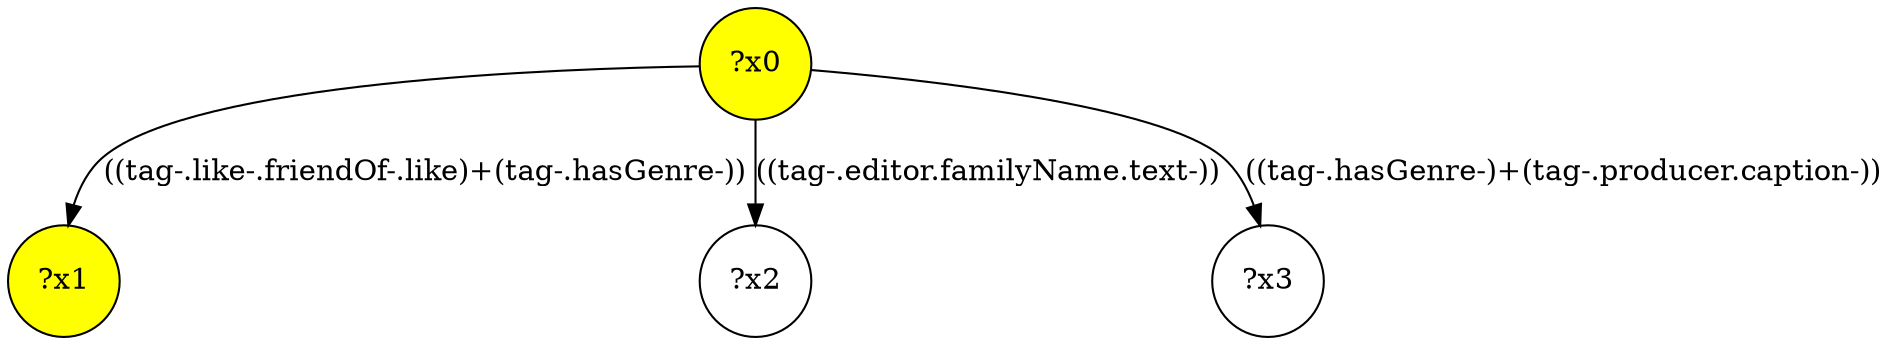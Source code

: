 digraph g {
	x0 [fillcolor="yellow", style="filled," shape=circle, label="?x0"];
	x1 [fillcolor="yellow", style="filled," shape=circle, label="?x1"];
	x0 -> x1 [label="((tag-.like-.friendOf-.like)+(tag-.hasGenre-))"];
	x2 [shape=circle, label="?x2"];
	x0 -> x2 [label="((tag-.editor.familyName.text-))"];
	x3 [shape=circle, label="?x3"];
	x0 -> x3 [label="((tag-.hasGenre-)+(tag-.producer.caption-))"];
}

